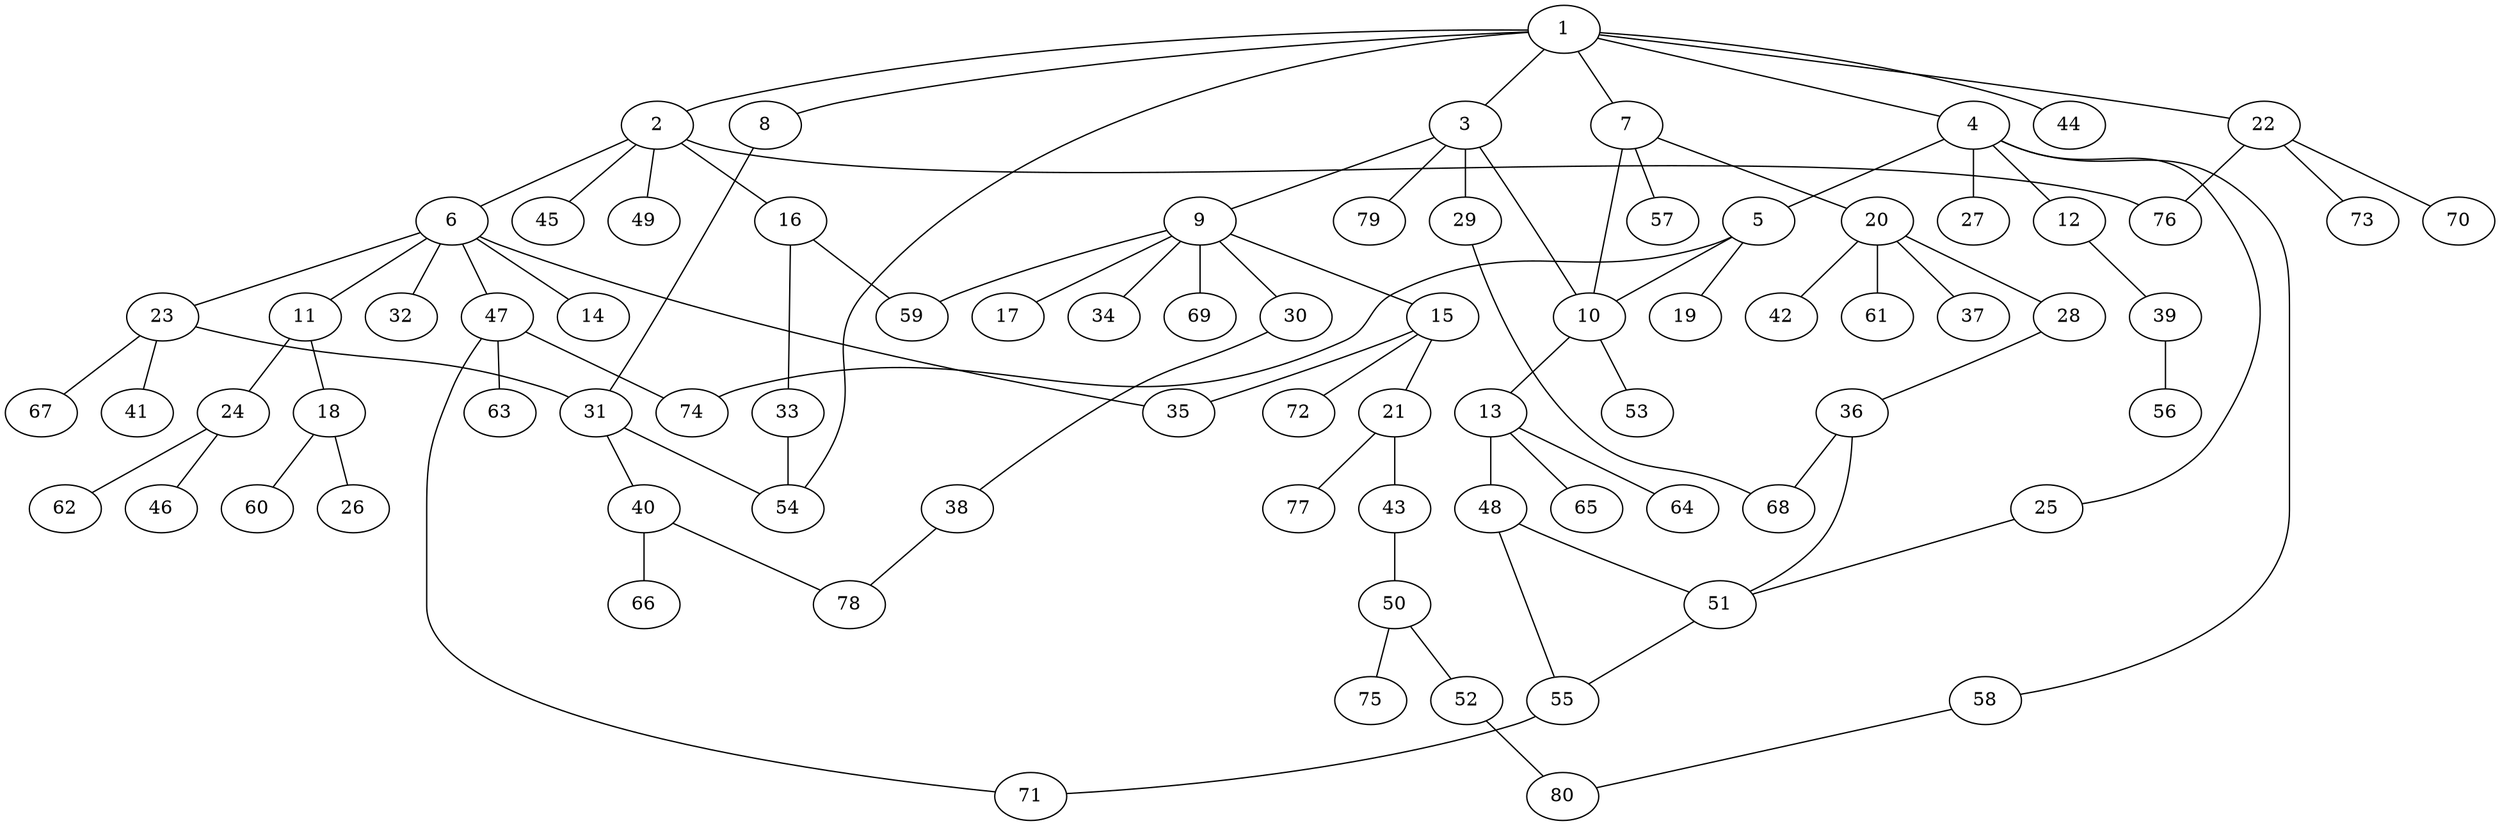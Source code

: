 graph graphname {1--2
1--3
1--4
1--7
1--8
1--22
1--44
1--54
2--6
2--16
2--45
2--49
2--76
3--9
3--10
3--29
3--79
4--5
4--12
4--25
4--27
4--58
5--10
5--19
5--74
6--11
6--14
6--23
6--32
6--35
6--47
7--10
7--20
7--57
8--31
9--15
9--17
9--30
9--34
9--59
9--69
10--13
10--53
11--18
11--24
12--39
13--48
13--64
13--65
15--21
15--35
15--72
16--33
16--59
18--26
18--60
20--28
20--37
20--42
20--61
21--43
21--77
22--70
22--73
22--76
23--31
23--41
23--67
24--46
24--62
25--51
28--36
29--68
30--38
31--40
31--54
33--54
36--51
36--68
38--78
39--56
40--66
40--78
43--50
47--63
47--71
47--74
48--51
48--55
50--52
50--75
51--55
52--80
55--71
58--80
}